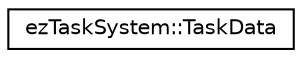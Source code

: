 digraph "Graphical Class Hierarchy"
{
 // LATEX_PDF_SIZE
  edge [fontname="Helvetica",fontsize="10",labelfontname="Helvetica",labelfontsize="10"];
  node [fontname="Helvetica",fontsize="10",shape=record];
  rankdir="LR";
  Node0 [label="ezTaskSystem::TaskData",height=0.2,width=0.4,color="black", fillcolor="white", style="filled",URL="$dd/d7b/structez_task_system_1_1_task_data.htm",tooltip=" "];
}
